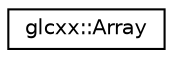 digraph "Graphical Class Hierarchy"
{
  edge [fontname="Helvetica",fontsize="10",labelfontname="Helvetica",labelfontsize="10"];
  node [fontname="Helvetica",fontsize="10",shape=record];
  rankdir="LR";
  Node1 [label="glcxx::Array",height=0.2,width=0.4,color="black", fillcolor="white", style="filled",URL="$classglcxx_1_1Array.html",tooltip="C++ wrapper for an OpenGL vertex array object. "];
}
